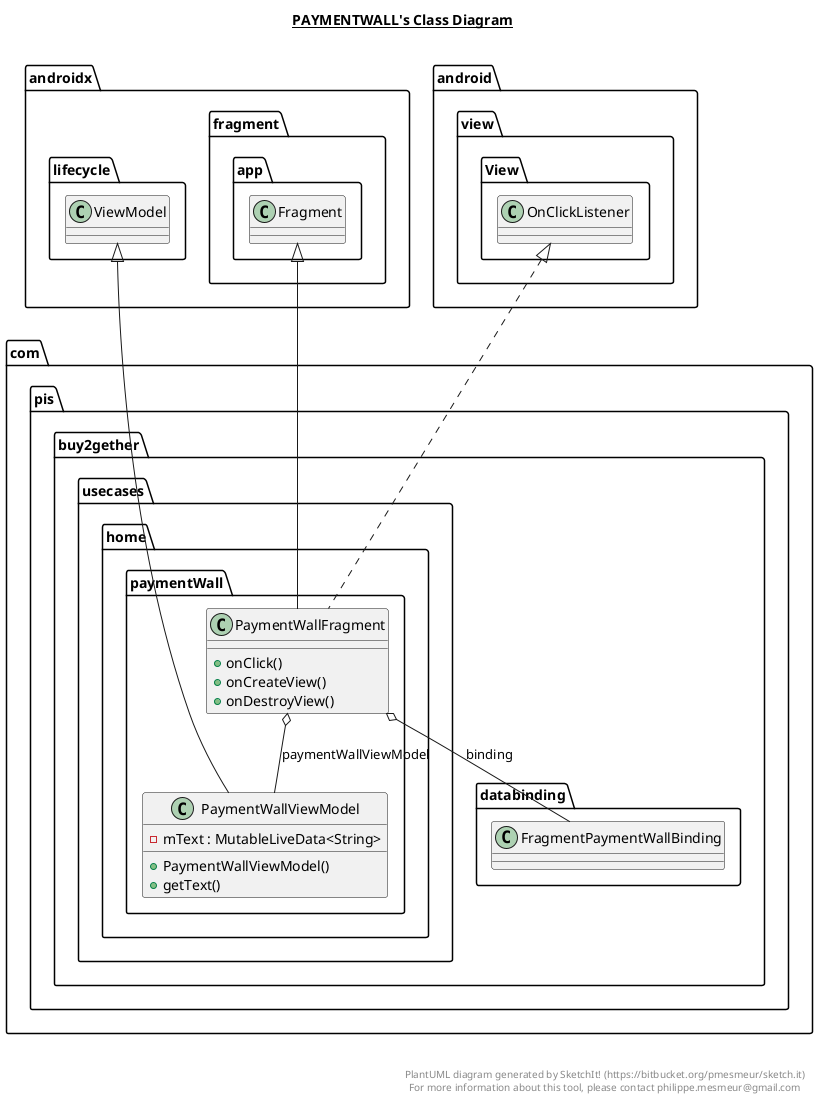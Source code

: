 @startuml

title __PAYMENTWALL's Class Diagram__\n

  namespace com.pis.buy2gether {
    namespace usecases.home {
      namespace paymentWall {
        class com.pis.buy2gether.usecases.home.paymentWall.PaymentWallFragment {
            + onClick()
            + onCreateView()
            + onDestroyView()
        }
      }
    }
  }
  

  namespace com.pis.buy2gether {
    namespace usecases.home {
      namespace paymentWall {
        class com.pis.buy2gether.usecases.home.paymentWall.PaymentWallViewModel {
            - mText : MutableLiveData<String>
            + PaymentWallViewModel()
            + getText()
        }
      }
    }
  }
  

  com.pis.buy2gether.usecases.home.paymentWall.PaymentWallFragment .up.|> android.view.View.OnClickListener
  com.pis.buy2gether.usecases.home.paymentWall.PaymentWallFragment -up-|> androidx.fragment.app.Fragment
  com.pis.buy2gether.usecases.home.paymentWall.PaymentWallFragment o-- com.pis.buy2gether.databinding.FragmentPaymentWallBinding : binding
  com.pis.buy2gether.usecases.home.paymentWall.PaymentWallFragment o-- com.pis.buy2gether.usecases.home.paymentWall.PaymentWallViewModel : paymentWallViewModel
  com.pis.buy2gether.usecases.home.paymentWall.PaymentWallViewModel -up-|> androidx.lifecycle.ViewModel


right footer


PlantUML diagram generated by SketchIt! (https://bitbucket.org/pmesmeur/sketch.it)
For more information about this tool, please contact philippe.mesmeur@gmail.com
endfooter

@enduml
